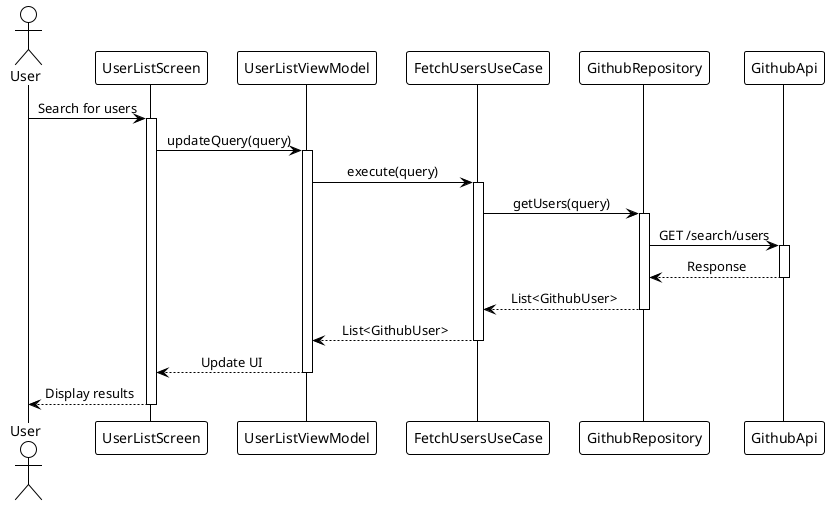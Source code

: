 @startuml
!theme plain
skinparam sequenceMessageAlign center

actor User
participant "UserListScreen" as ULS
participant "UserListViewModel" as ULV
participant "FetchUsersUseCase" as FUC
participant "GithubRepository" as GR
participant "GithubApi" as GA

User -> ULS: Search for users
activate ULS
ULS -> ULV: updateQuery(query)
activate ULV
ULV -> FUC: execute(query)
activate FUC
FUC -> GR: getUsers(query)
activate GR
GR -> GA: GET /search/users
activate GA
GA --> GR: Response
deactivate GA
GR --> FUC: List<GithubUser>
deactivate GR
FUC --> ULV: List<GithubUser>
deactivate FUC
ULV --> ULS: Update UI
deactivate ULV
ULS --> User: Display results
deactivate ULS

@enduml 